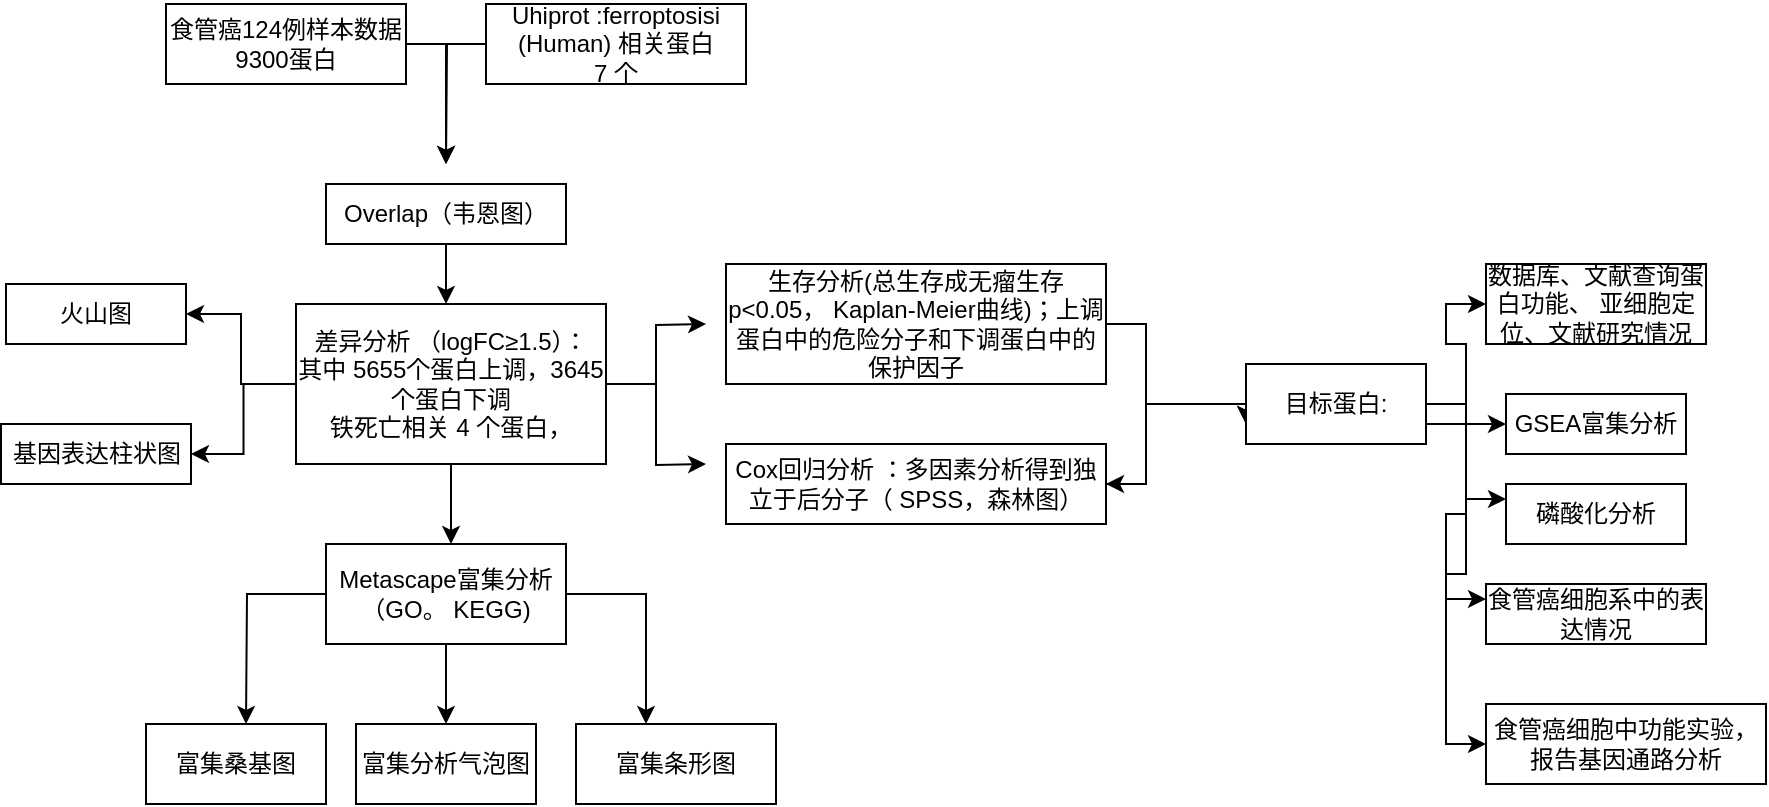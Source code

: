 <mxfile version="20.4.0" type="github">
  <diagram id="ZDVxguQ0t6YCOGnZj4uX" name="Page-1">
    <mxGraphModel dx="815" dy="310" grid="1" gridSize="10" guides="1" tooltips="1" connect="1" arrows="1" fold="1" page="1" pageScale="1" pageWidth="850" pageHeight="1100" math="0" shadow="0">
      <root>
        <mxCell id="0" />
        <mxCell id="1" parent="0" />
        <mxCell id="-5ypvLp7fpLytLkgI5Ef-5" style="edgeStyle=orthogonalEdgeStyle;rounded=0;orthogonalLoop=1;jettySize=auto;html=1;" edge="1" parent="1" source="-5ypvLp7fpLytLkgI5Ef-1">
          <mxGeometry relative="1" as="geometry">
            <mxPoint x="260" y="280" as="targetPoint" />
          </mxGeometry>
        </mxCell>
        <mxCell id="-5ypvLp7fpLytLkgI5Ef-1" value="&lt;div&gt;食管癌124例样本数据&lt;/div&gt;&lt;div&gt;9300蛋白&lt;/div&gt;" style="rounded=0;whiteSpace=wrap;html=1;" vertex="1" parent="1">
          <mxGeometry x="120" y="200" width="120" height="40" as="geometry" />
        </mxCell>
        <mxCell id="-5ypvLp7fpLytLkgI5Ef-7" style="edgeStyle=orthogonalEdgeStyle;rounded=0;orthogonalLoop=1;jettySize=auto;html=1;" edge="1" parent="1" source="-5ypvLp7fpLytLkgI5Ef-2">
          <mxGeometry relative="1" as="geometry">
            <mxPoint x="260" y="280" as="targetPoint" />
          </mxGeometry>
        </mxCell>
        <mxCell id="-5ypvLp7fpLytLkgI5Ef-2" value="Uhiprot :ferroptosisi (Human) 相关蛋白&lt;br&gt;7 个" style="rounded=0;whiteSpace=wrap;html=1;" vertex="1" parent="1">
          <mxGeometry x="280" y="200" width="130" height="40" as="geometry" />
        </mxCell>
        <mxCell id="-5ypvLp7fpLytLkgI5Ef-9" style="edgeStyle=orthogonalEdgeStyle;rounded=0;orthogonalLoop=1;jettySize=auto;html=1;" edge="1" parent="1" source="-5ypvLp7fpLytLkgI5Ef-8">
          <mxGeometry relative="1" as="geometry">
            <mxPoint x="260" y="350" as="targetPoint" />
          </mxGeometry>
        </mxCell>
        <mxCell id="-5ypvLp7fpLytLkgI5Ef-8" value="Overlap（韦恩图）" style="rounded=0;whiteSpace=wrap;html=1;" vertex="1" parent="1">
          <mxGeometry x="200" y="290" width="120" height="30" as="geometry" />
        </mxCell>
        <mxCell id="-5ypvLp7fpLytLkgI5Ef-12" style="edgeStyle=orthogonalEdgeStyle;rounded=0;orthogonalLoop=1;jettySize=auto;html=1;entryX=1;entryY=0.5;entryDx=0;entryDy=0;" edge="1" parent="1" source="-5ypvLp7fpLytLkgI5Ef-10" target="-5ypvLp7fpLytLkgI5Ef-14">
          <mxGeometry relative="1" as="geometry">
            <mxPoint x="130" y="400" as="targetPoint" />
          </mxGeometry>
        </mxCell>
        <mxCell id="-5ypvLp7fpLytLkgI5Ef-16" style="edgeStyle=orthogonalEdgeStyle;rounded=0;orthogonalLoop=1;jettySize=auto;html=1;entryX=1;entryY=0.5;entryDx=0;entryDy=0;" edge="1" parent="1" source="-5ypvLp7fpLytLkgI5Ef-10" target="-5ypvLp7fpLytLkgI5Ef-15">
          <mxGeometry relative="1" as="geometry" />
        </mxCell>
        <mxCell id="-5ypvLp7fpLytLkgI5Ef-24" style="edgeStyle=orthogonalEdgeStyle;rounded=0;orthogonalLoop=1;jettySize=auto;html=1;" edge="1" parent="1" source="-5ypvLp7fpLytLkgI5Ef-10">
          <mxGeometry relative="1" as="geometry">
            <mxPoint x="390" y="360" as="targetPoint" />
          </mxGeometry>
        </mxCell>
        <mxCell id="-5ypvLp7fpLytLkgI5Ef-27" style="edgeStyle=orthogonalEdgeStyle;rounded=0;orthogonalLoop=1;jettySize=auto;html=1;" edge="1" parent="1" source="-5ypvLp7fpLytLkgI5Ef-10">
          <mxGeometry relative="1" as="geometry">
            <mxPoint x="390" y="430" as="targetPoint" />
          </mxGeometry>
        </mxCell>
        <mxCell id="-5ypvLp7fpLytLkgI5Ef-44" style="edgeStyle=orthogonalEdgeStyle;rounded=0;orthogonalLoop=1;jettySize=auto;html=1;" edge="1" parent="1" source="-5ypvLp7fpLytLkgI5Ef-10">
          <mxGeometry relative="1" as="geometry">
            <mxPoint x="262.5" y="470" as="targetPoint" />
          </mxGeometry>
        </mxCell>
        <mxCell id="-5ypvLp7fpLytLkgI5Ef-10" value="差异分析 （logFC≥1.5）：&lt;br&gt;其中 5655个蛋白上调，3645个蛋白下调&lt;br&gt;铁死亡相关 4 个蛋白，" style="rounded=0;whiteSpace=wrap;html=1;" vertex="1" parent="1">
          <mxGeometry x="185" y="350" width="155" height="80" as="geometry" />
        </mxCell>
        <mxCell id="-5ypvLp7fpLytLkgI5Ef-14" value="火山图" style="rounded=0;whiteSpace=wrap;html=1;" vertex="1" parent="1">
          <mxGeometry x="40" y="340" width="90" height="30" as="geometry" />
        </mxCell>
        <mxCell id="-5ypvLp7fpLytLkgI5Ef-15" value="基因表达柱状图" style="rounded=0;whiteSpace=wrap;html=1;" vertex="1" parent="1">
          <mxGeometry x="37.5" y="410" width="95" height="30" as="geometry" />
        </mxCell>
        <mxCell id="-5ypvLp7fpLytLkgI5Ef-18" style="edgeStyle=orthogonalEdgeStyle;rounded=0;orthogonalLoop=1;jettySize=auto;html=1;" edge="1" parent="1" source="-5ypvLp7fpLytLkgI5Ef-17">
          <mxGeometry relative="1" as="geometry">
            <mxPoint x="260" y="560" as="targetPoint" />
          </mxGeometry>
        </mxCell>
        <mxCell id="-5ypvLp7fpLytLkgI5Ef-19" style="edgeStyle=orthogonalEdgeStyle;rounded=0;orthogonalLoop=1;jettySize=auto;html=1;" edge="1" parent="1" source="-5ypvLp7fpLytLkgI5Ef-17">
          <mxGeometry relative="1" as="geometry">
            <mxPoint x="160" y="560" as="targetPoint" />
          </mxGeometry>
        </mxCell>
        <mxCell id="-5ypvLp7fpLytLkgI5Ef-20" style="edgeStyle=orthogonalEdgeStyle;rounded=0;orthogonalLoop=1;jettySize=auto;html=1;" edge="1" parent="1" source="-5ypvLp7fpLytLkgI5Ef-17" target="-5ypvLp7fpLytLkgI5Ef-21">
          <mxGeometry relative="1" as="geometry">
            <mxPoint x="360" y="560" as="targetPoint" />
            <Array as="points">
              <mxPoint x="360" y="495" />
            </Array>
          </mxGeometry>
        </mxCell>
        <mxCell id="-5ypvLp7fpLytLkgI5Ef-17" value="Metascape富集分析 （GO。 KEGG)" style="whiteSpace=wrap;html=1;" vertex="1" parent="1">
          <mxGeometry x="200" y="470" width="120" height="50" as="geometry" />
        </mxCell>
        <mxCell id="-5ypvLp7fpLytLkgI5Ef-21" value="富集条形图" style="rounded=0;whiteSpace=wrap;html=1;" vertex="1" parent="1">
          <mxGeometry x="325" y="560" width="100" height="40" as="geometry" />
        </mxCell>
        <mxCell id="-5ypvLp7fpLytLkgI5Ef-22" value="富集分析气泡图" style="whiteSpace=wrap;html=1;" vertex="1" parent="1">
          <mxGeometry x="215" y="560" width="90" height="40" as="geometry" />
        </mxCell>
        <mxCell id="-5ypvLp7fpLytLkgI5Ef-23" value="富集桑基图" style="whiteSpace=wrap;html=1;" vertex="1" parent="1">
          <mxGeometry x="110" y="560" width="90" height="40" as="geometry" />
        </mxCell>
        <mxCell id="-5ypvLp7fpLytLkgI5Ef-37" style="edgeStyle=orthogonalEdgeStyle;rounded=0;orthogonalLoop=1;jettySize=auto;html=1;" edge="1" parent="1" source="-5ypvLp7fpLytLkgI5Ef-29">
          <mxGeometry relative="1" as="geometry">
            <mxPoint x="660" y="410" as="targetPoint" />
            <Array as="points">
              <mxPoint x="610" y="360" />
              <mxPoint x="610" y="400" />
              <mxPoint x="660" y="400" />
            </Array>
          </mxGeometry>
        </mxCell>
        <mxCell id="-5ypvLp7fpLytLkgI5Ef-29" value="&lt;div&gt;生存分析(总生存成无瘤生存p&amp;lt;0.05， Kaplan-Meier曲线)；&lt;span style=&quot;color: rgb(0, 0, 0); --darkreader-inline-color: #cbcac9;&quot; data-darkreader-inline-color=&quot;&quot;&gt;上调蛋白中的危险分子和下调蛋白&lt;/span&gt;&lt;span data-darkreader-inline-bgcolor=&quot;&quot; style=&quot;background-color: initial; color: rgb(0, 0, 0); --darkreader-inline-color: #cbcac9; --darkreader-inline-bgcolor: initial;&quot; data-darkreader-inline-color=&quot;&quot;&gt;中的保护因子&lt;/span&gt;&lt;/div&gt;" style="whiteSpace=wrap;html=1;" vertex="1" parent="1">
          <mxGeometry x="400" y="330" width="190" height="60" as="geometry" />
        </mxCell>
        <mxCell id="-5ypvLp7fpLytLkgI5Ef-40" style="edgeStyle=orthogonalEdgeStyle;rounded=0;orthogonalLoop=1;jettySize=auto;html=1;" edge="1" parent="1" source="-5ypvLp7fpLytLkgI5Ef-30">
          <mxGeometry relative="1" as="geometry">
            <mxPoint x="660" y="410" as="targetPoint" />
            <Array as="points">
              <mxPoint x="610" y="440" />
              <mxPoint x="610" y="400" />
              <mxPoint x="660" y="400" />
            </Array>
          </mxGeometry>
        </mxCell>
        <mxCell id="-5ypvLp7fpLytLkgI5Ef-30" value="Cox回归分析 ：多因素分析得到独立于后分子（ SPSS，森林图）" style="whiteSpace=wrap;html=1;" vertex="1" parent="1">
          <mxGeometry x="400" y="420" width="190" height="40" as="geometry" />
        </mxCell>
        <mxCell id="-5ypvLp7fpLytLkgI5Ef-51" style="edgeStyle=orthogonalEdgeStyle;rounded=0;orthogonalLoop=1;jettySize=auto;html=1;entryX=0;entryY=0.5;entryDx=0;entryDy=0;" edge="1" parent="1" source="-5ypvLp7fpLytLkgI5Ef-33" target="-5ypvLp7fpLytLkgI5Ef-45">
          <mxGeometry relative="1" as="geometry">
            <Array as="points">
              <mxPoint x="770" y="410" />
              <mxPoint x="770" y="370" />
              <mxPoint x="760" y="370" />
              <mxPoint x="760" y="350" />
            </Array>
          </mxGeometry>
        </mxCell>
        <mxCell id="-5ypvLp7fpLytLkgI5Ef-52" style="edgeStyle=orthogonalEdgeStyle;rounded=0;orthogonalLoop=1;jettySize=auto;html=1;" edge="1" parent="1" source="-5ypvLp7fpLytLkgI5Ef-33" target="-5ypvLp7fpLytLkgI5Ef-47">
          <mxGeometry relative="1" as="geometry" />
        </mxCell>
        <mxCell id="-5ypvLp7fpLytLkgI5Ef-53" style="edgeStyle=orthogonalEdgeStyle;rounded=0;orthogonalLoop=1;jettySize=auto;html=1;entryX=0;entryY=0.25;entryDx=0;entryDy=0;" edge="1" parent="1" source="-5ypvLp7fpLytLkgI5Ef-33" target="-5ypvLp7fpLytLkgI5Ef-48">
          <mxGeometry relative="1" as="geometry" />
        </mxCell>
        <mxCell id="-5ypvLp7fpLytLkgI5Ef-54" style="edgeStyle=orthogonalEdgeStyle;rounded=0;orthogonalLoop=1;jettySize=auto;html=1;entryX=0;entryY=0.25;entryDx=0;entryDy=0;" edge="1" parent="1" source="-5ypvLp7fpLytLkgI5Ef-33" target="-5ypvLp7fpLytLkgI5Ef-49">
          <mxGeometry relative="1" as="geometry" />
        </mxCell>
        <mxCell id="-5ypvLp7fpLytLkgI5Ef-55" style="edgeStyle=orthogonalEdgeStyle;rounded=0;orthogonalLoop=1;jettySize=auto;html=1;entryX=0;entryY=0.5;entryDx=0;entryDy=0;" edge="1" parent="1" source="-5ypvLp7fpLytLkgI5Ef-33" target="-5ypvLp7fpLytLkgI5Ef-50">
          <mxGeometry relative="1" as="geometry" />
        </mxCell>
        <mxCell id="-5ypvLp7fpLytLkgI5Ef-56" value="" style="edgeStyle=orthogonalEdgeStyle;rounded=0;orthogonalLoop=1;jettySize=auto;html=1;" edge="1" parent="1" source="-5ypvLp7fpLytLkgI5Ef-33" target="-5ypvLp7fpLytLkgI5Ef-30">
          <mxGeometry relative="1" as="geometry">
            <Array as="points">
              <mxPoint x="610" y="400" />
              <mxPoint x="610" y="440" />
            </Array>
          </mxGeometry>
        </mxCell>
        <mxCell id="-5ypvLp7fpLytLkgI5Ef-33" value="目标蛋白:" style="whiteSpace=wrap;html=1;" vertex="1" parent="1">
          <mxGeometry x="660" y="380" width="90" height="40" as="geometry" />
        </mxCell>
        <mxCell id="-5ypvLp7fpLytLkgI5Ef-45" value="数据库、文献查询蛋白功能、 亚细胞定位、文献研究情况" style="rounded=0;whiteSpace=wrap;html=1;" vertex="1" parent="1">
          <mxGeometry x="780" y="330" width="110" height="40" as="geometry" />
        </mxCell>
        <mxCell id="-5ypvLp7fpLytLkgI5Ef-47" value="GSEA富集分析" style="whiteSpace=wrap;html=1;" vertex="1" parent="1">
          <mxGeometry x="790" y="395" width="90" height="30" as="geometry" />
        </mxCell>
        <mxCell id="-5ypvLp7fpLytLkgI5Ef-48" value="磷酸化分析" style="whiteSpace=wrap;html=1;" vertex="1" parent="1">
          <mxGeometry x="790" y="440" width="90" height="30" as="geometry" />
        </mxCell>
        <mxCell id="-5ypvLp7fpLytLkgI5Ef-49" value="食管癌细胞系中的表达情况" style="whiteSpace=wrap;html=1;" vertex="1" parent="1">
          <mxGeometry x="780" y="490" width="110" height="30" as="geometry" />
        </mxCell>
        <mxCell id="-5ypvLp7fpLytLkgI5Ef-50" value="&lt;div&gt;食管癌细胞中功能实验，报告&lt;span data-darkreader-inline-color=&quot;&quot; data-darkreader-inline-bgcolor=&quot;&quot; style=&quot;background-color: initial; color: rgb(0, 0, 0); --darkreader-inline-bgcolor: initial; --darkreader-inline-color: #cbcac9;&quot;&gt;基因通路分析&lt;/span&gt;&lt;/div&gt;" style="whiteSpace=wrap;html=1;" vertex="1" parent="1">
          <mxGeometry x="780" y="550" width="140" height="40" as="geometry" />
        </mxCell>
      </root>
    </mxGraphModel>
  </diagram>
</mxfile>
